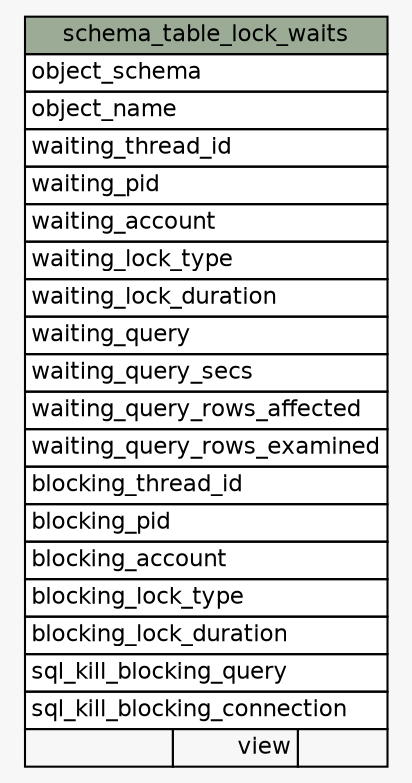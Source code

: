 // dot 2.44.1 on Linux 5.5.13-arch2-1
// SchemaSpy rev 590
digraph "schema_table_lock_waits" {
  graph [
    rankdir="RL"
    bgcolor="#f7f7f7"
    nodesep="0.18"
    ranksep="0.46"
    fontname="Helvetica"
    fontsize="11"
  ];
  node [
    fontname="Helvetica"
    fontsize="11"
    shape="plaintext"
  ];
  edge [
    arrowsize="0.8"
  ];
  "schema_table_lock_waits" [
    label=<
    <TABLE BORDER="0" CELLBORDER="1" CELLSPACING="0" BGCOLOR="#ffffff">
      <TR><TD COLSPAN="3" BGCOLOR="#9bab96" ALIGN="CENTER">schema_table_lock_waits</TD></TR>
      <TR><TD PORT="object_schema" COLSPAN="3" ALIGN="LEFT">object_schema</TD></TR>
      <TR><TD PORT="object_name" COLSPAN="3" ALIGN="LEFT">object_name</TD></TR>
      <TR><TD PORT="waiting_thread_id" COLSPAN="3" ALIGN="LEFT">waiting_thread_id</TD></TR>
      <TR><TD PORT="waiting_pid" COLSPAN="3" ALIGN="LEFT">waiting_pid</TD></TR>
      <TR><TD PORT="waiting_account" COLSPAN="3" ALIGN="LEFT">waiting_account</TD></TR>
      <TR><TD PORT="waiting_lock_type" COLSPAN="3" ALIGN="LEFT">waiting_lock_type</TD></TR>
      <TR><TD PORT="waiting_lock_duration" COLSPAN="3" ALIGN="LEFT">waiting_lock_duration</TD></TR>
      <TR><TD PORT="waiting_query" COLSPAN="3" ALIGN="LEFT">waiting_query</TD></TR>
      <TR><TD PORT="waiting_query_secs" COLSPAN="3" ALIGN="LEFT">waiting_query_secs</TD></TR>
      <TR><TD PORT="waiting_query_rows_affected" COLSPAN="3" ALIGN="LEFT">waiting_query_rows_affected</TD></TR>
      <TR><TD PORT="waiting_query_rows_examined" COLSPAN="3" ALIGN="LEFT">waiting_query_rows_examined</TD></TR>
      <TR><TD PORT="blocking_thread_id" COLSPAN="3" ALIGN="LEFT">blocking_thread_id</TD></TR>
      <TR><TD PORT="blocking_pid" COLSPAN="3" ALIGN="LEFT">blocking_pid</TD></TR>
      <TR><TD PORT="blocking_account" COLSPAN="3" ALIGN="LEFT">blocking_account</TD></TR>
      <TR><TD PORT="blocking_lock_type" COLSPAN="3" ALIGN="LEFT">blocking_lock_type</TD></TR>
      <TR><TD PORT="blocking_lock_duration" COLSPAN="3" ALIGN="LEFT">blocking_lock_duration</TD></TR>
      <TR><TD PORT="sql_kill_blocking_query" COLSPAN="3" ALIGN="LEFT">sql_kill_blocking_query</TD></TR>
      <TR><TD PORT="sql_kill_blocking_connection" COLSPAN="3" ALIGN="LEFT">sql_kill_blocking_connection</TD></TR>
      <TR><TD ALIGN="LEFT" BGCOLOR="#f7f7f7">  </TD><TD ALIGN="RIGHT" BGCOLOR="#f7f7f7">view</TD><TD ALIGN="RIGHT" BGCOLOR="#f7f7f7">  </TD></TR>
    </TABLE>>
    URL="tables/schema_table_lock_waits.html"
    tooltip="schema_table_lock_waits"
  ];
}
